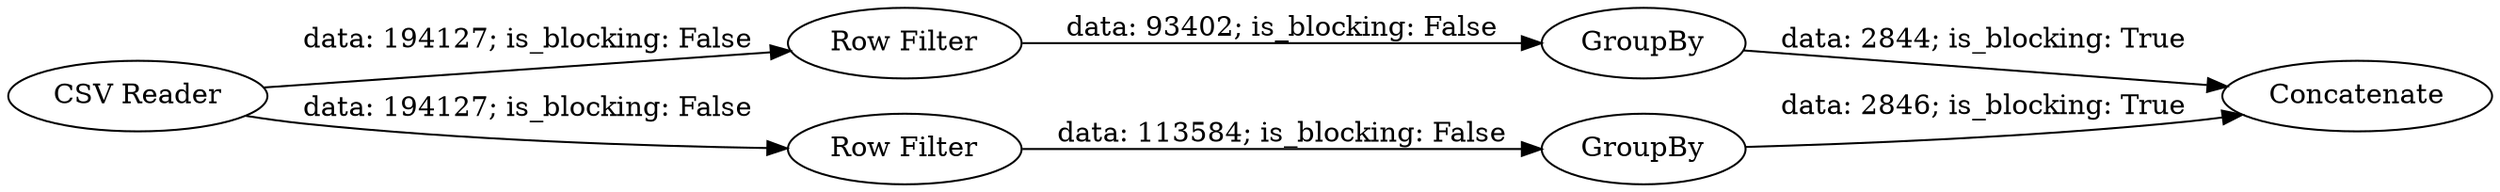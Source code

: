 digraph {
	"-9100351140489725186_2" [label="Row Filter"]
	"-9100351140489725186_3" [label="Row Filter"]
	"-9100351140489725186_1" [label="CSV Reader"]
	"-9100351140489725186_4" [label=GroupBy]
	"-9100351140489725186_6" [label=Concatenate]
	"-9100351140489725186_5" [label=GroupBy]
	"-9100351140489725186_1" -> "-9100351140489725186_2" [label="data: 194127; is_blocking: False"]
	"-9100351140489725186_3" -> "-9100351140489725186_4" [label="data: 113584; is_blocking: False"]
	"-9100351140489725186_5" -> "-9100351140489725186_6" [label="data: 2844; is_blocking: True"]
	"-9100351140489725186_1" -> "-9100351140489725186_3" [label="data: 194127; is_blocking: False"]
	"-9100351140489725186_4" -> "-9100351140489725186_6" [label="data: 2846; is_blocking: True"]
	"-9100351140489725186_2" -> "-9100351140489725186_5" [label="data: 93402; is_blocking: False"]
	rankdir=LR
}
